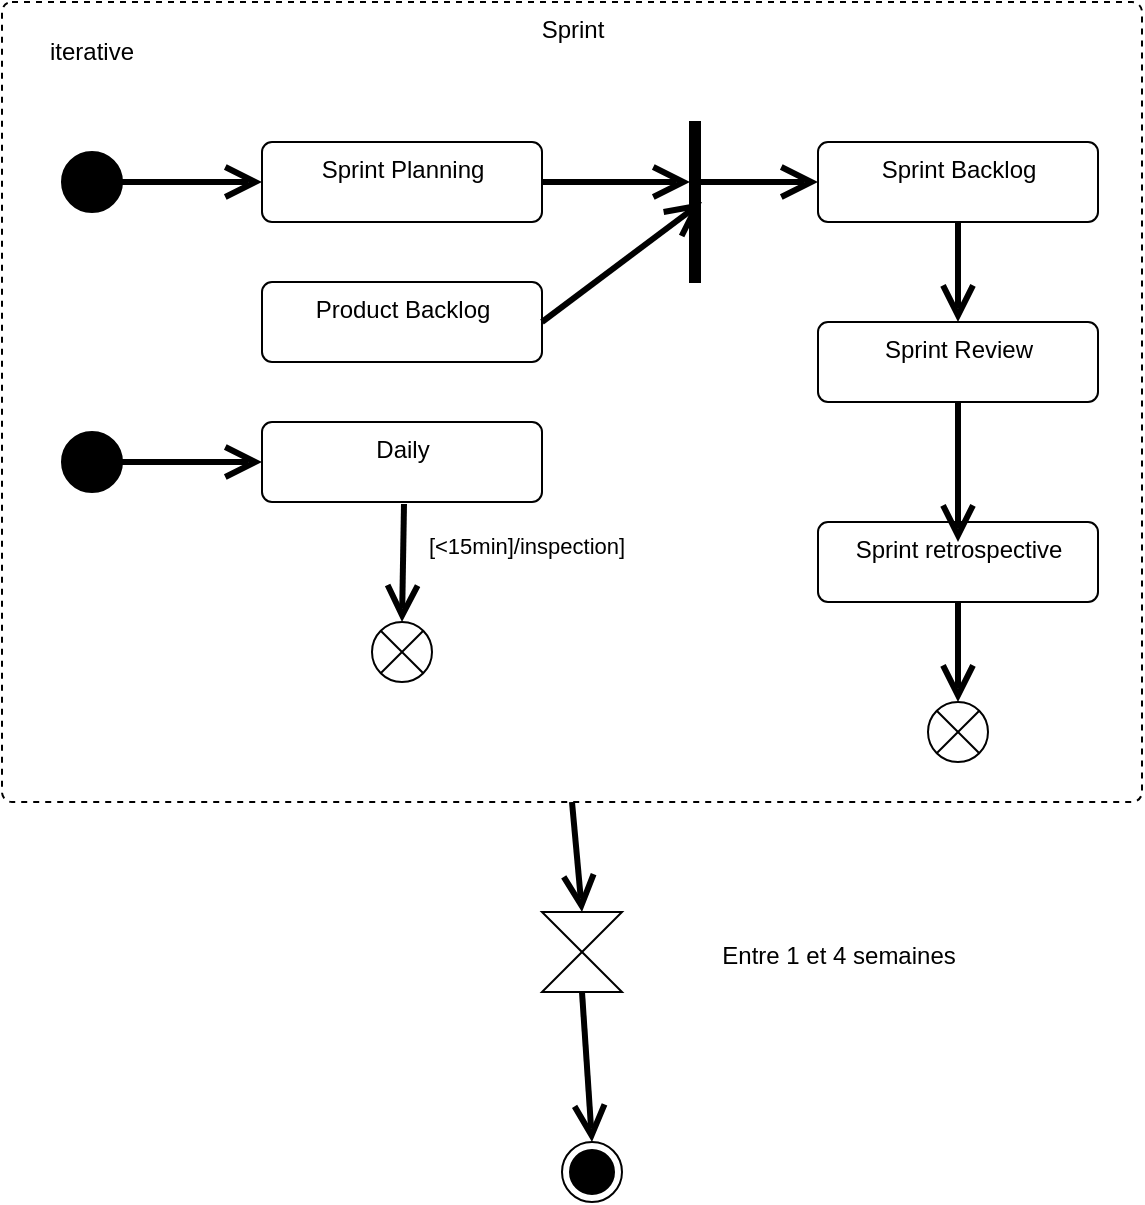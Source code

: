 <mxfile>
    <diagram id="Dcbxd2O61RJnGBtU6Lh9" name="Page-1">
        <mxGraphModel dx="772" dy="346" grid="1" gridSize="10" guides="1" tooltips="1" connect="1" arrows="1" fold="1" page="1" pageScale="1" pageWidth="827" pageHeight="1169" math="0" shadow="0">
            <root>
                <mxCell id="0"/>
                <mxCell id="1" parent="0"/>
                <mxCell id="2" value="" style="ellipse;fillColor=strokeColor;" parent="1" vertex="1">
                    <mxGeometry x="100" y="205" width="30" height="30" as="geometry"/>
                </mxCell>
                <mxCell id="4" value="Sprint Planning" style="html=1;align=center;verticalAlign=top;rounded=1;absoluteArcSize=1;arcSize=10;dashed=0;" parent="1" vertex="1">
                    <mxGeometry x="200" y="200" width="140" height="40" as="geometry"/>
                </mxCell>
                <mxCell id="9" value="Sprint Backlog" style="html=1;align=center;verticalAlign=top;rounded=1;absoluteArcSize=1;arcSize=10;dashed=0;" parent="1" vertex="1">
                    <mxGeometry x="478" y="200" width="140" height="40" as="geometry"/>
                </mxCell>
                <mxCell id="10" value="Sprint retrospective" style="html=1;align=center;verticalAlign=top;rounded=1;absoluteArcSize=1;arcSize=10;dashed=0;" parent="1" vertex="1">
                    <mxGeometry x="478" y="390" width="140" height="40" as="geometry"/>
                </mxCell>
                <mxCell id="3" value="trigger[guard]/activity" style="edgeStyle=none;html=1;endArrow=open;endSize=12;strokeWidth=3;verticalAlign=bottom;exitX=1;exitY=0.5;exitDx=0;exitDy=0;fontColor=none;noLabel=1;entryX=0;entryY=0.5;entryDx=0;entryDy=0;" parent="1" source="2" target="4" edge="1">
                    <mxGeometry x="-0.5" y="85" width="160" relative="1" as="geometry">
                        <mxPoint x="185" y="120" as="sourcePoint"/>
                        <mxPoint x="185" y="200" as="targetPoint"/>
                        <mxPoint as="offset"/>
                    </mxGeometry>
                </mxCell>
                <mxCell id="15" value="trigger[guard]/activity" style="edgeStyle=none;html=1;endArrow=open;endSize=12;strokeWidth=3;verticalAlign=bottom;exitX=0.5;exitY=1;exitDx=0;exitDy=0;fontColor=none;noLabel=1;entryX=0.5;entryY=0;entryDx=0;entryDy=0;" parent="1" source="9" target="32" edge="1">
                    <mxGeometry x="-0.5" y="85" width="160" relative="1" as="geometry">
                        <mxPoint x="195" y="130" as="sourcePoint"/>
                        <mxPoint x="195" y="210" as="targetPoint"/>
                        <mxPoint as="offset"/>
                    </mxGeometry>
                </mxCell>
                <mxCell id="17" value="trigger[guard]/activity" style="edgeStyle=none;html=1;endArrow=open;endSize=12;strokeWidth=3;verticalAlign=bottom;exitX=0.5;exitY=1;exitDx=0;exitDy=0;fontColor=none;noLabel=1;entryX=0.5;entryY=0;entryDx=0;entryDy=0;" parent="1" source="10" target="45" edge="1">
                    <mxGeometry x="-0.5" y="85" width="160" relative="1" as="geometry">
                        <mxPoint x="660" y="350" as="sourcePoint"/>
                        <mxPoint x="548" y="480" as="targetPoint"/>
                        <mxPoint as="offset"/>
                    </mxGeometry>
                </mxCell>
                <mxCell id="18" value="trigger[guard]/activity" style="edgeStyle=none;html=1;endArrow=open;endSize=12;strokeWidth=3;verticalAlign=bottom;exitX=1;exitY=0.5;exitDx=0;exitDy=0;fontColor=none;noLabel=1;" parent="1" source="4" target="34" edge="1">
                    <mxGeometry x="-0.5" y="85" width="160" relative="1" as="geometry">
                        <mxPoint x="530" y="230" as="sourcePoint"/>
                        <mxPoint x="360" y="270" as="targetPoint"/>
                        <mxPoint as="offset"/>
                    </mxGeometry>
                </mxCell>
                <mxCell id="19" value="" style="ellipse;fillColor=strokeColor;" parent="1" vertex="1">
                    <mxGeometry x="100" y="345" width="30" height="30" as="geometry"/>
                </mxCell>
                <mxCell id="20" value="trigger[guard]/activity" style="edgeStyle=none;html=1;endArrow=open;endSize=12;strokeWidth=3;verticalAlign=bottom;exitX=1;exitY=0.5;exitDx=0;exitDy=0;fontColor=none;noLabel=1;entryX=0;entryY=0.5;entryDx=0;entryDy=0;" parent="1" source="19" target="21" edge="1">
                    <mxGeometry x="-0.5" y="85" width="160" relative="1" as="geometry">
                        <mxPoint x="265" y="230" as="sourcePoint"/>
                        <mxPoint x="280" y="360" as="targetPoint"/>
                        <mxPoint as="offset"/>
                    </mxGeometry>
                </mxCell>
                <mxCell id="21" value="Daily" style="html=1;align=center;verticalAlign=top;rounded=1;absoluteArcSize=1;arcSize=10;dashed=0;" parent="1" vertex="1">
                    <mxGeometry x="200" y="340" width="140" height="40" as="geometry"/>
                </mxCell>
                <mxCell id="25" value="Sprint" style="html=1;align=center;verticalAlign=top;rounded=1;absoluteArcSize=1;arcSize=10;dashed=1;fillStyle=auto;fillColor=none;" parent="1" vertex="1">
                    <mxGeometry x="70" y="130" width="570" height="400" as="geometry"/>
                </mxCell>
                <mxCell id="26" value="trigger[guard]/activity" style="edgeStyle=none;html=1;endArrow=open;endSize=12;strokeWidth=3;verticalAlign=bottom;exitX=0.5;exitY=1;exitDx=0;exitDy=0;fontColor=none;noLabel=1;entryX=0.5;entryY=0;entryDx=0;entryDy=0;" parent="1" source="25" target="40" edge="1">
                    <mxGeometry x="-0.5" y="85" width="160" relative="1" as="geometry">
                        <mxPoint x="70" y="370" as="sourcePoint"/>
                        <mxPoint x="480" y="600" as="targetPoint"/>
                        <mxPoint as="offset"/>
                    </mxGeometry>
                </mxCell>
                <mxCell id="27" value="" style="ellipse;html=1;shape=endState;fillColor=strokeColor;fillStyle=auto;" parent="1" vertex="1">
                    <mxGeometry x="350" y="700" width="30" height="30" as="geometry"/>
                </mxCell>
                <mxCell id="30" value="[&amp;lt;15min]/inspection]" style="edgeStyle=none;html=1;endArrow=open;endSize=12;strokeWidth=3;verticalAlign=bottom;exitX=0.5;exitY=1;exitDx=0;exitDy=0;entryX=0.5;entryY=0;entryDx=0;entryDy=0;" parent="1" target="44" edge="1">
                    <mxGeometry x="-0.033" y="61" width="160" relative="1" as="geometry">
                        <mxPoint x="271" y="381" as="sourcePoint"/>
                        <mxPoint x="271" y="441" as="targetPoint"/>
                        <mxPoint as="offset"/>
                    </mxGeometry>
                </mxCell>
                <mxCell id="31" value="Entre 1 et 4 semaines" style="text;html=1;align=center;verticalAlign=middle;resizable=0;points=[];autosize=1;strokeColor=none;fillColor=none;" parent="1" vertex="1">
                    <mxGeometry x="418" y="592" width="140" height="30" as="geometry"/>
                </mxCell>
                <mxCell id="32" value="Sprint Review" style="html=1;align=center;verticalAlign=top;rounded=1;absoluteArcSize=1;arcSize=10;dashed=0;" parent="1" vertex="1">
                    <mxGeometry x="478" y="290" width="140" height="40" as="geometry"/>
                </mxCell>
                <mxCell id="33" value="trigger[guard]/activity" style="edgeStyle=none;html=1;endArrow=open;endSize=12;strokeWidth=3;verticalAlign=bottom;exitX=0.5;exitY=1;exitDx=0;exitDy=0;fontColor=none;noLabel=1;entryX=0.5;entryY=0.25;entryDx=0;entryDy=0;entryPerimeter=0;" parent="1" source="32" target="10" edge="1">
                    <mxGeometry x="-0.5" y="85" width="160" relative="1" as="geometry">
                        <mxPoint x="460" y="250" as="sourcePoint"/>
                        <mxPoint x="460" y="300" as="targetPoint"/>
                        <mxPoint as="offset"/>
                    </mxGeometry>
                </mxCell>
                <mxCell id="34" value="" style="html=1;points=[];perimeter=orthogonalPerimeter;fillColor=strokeColor;fillStyle=auto;" parent="1" vertex="1">
                    <mxGeometry x="414" y="190" width="5" height="80" as="geometry"/>
                </mxCell>
                <mxCell id="35" value="Product Backlog" style="html=1;align=center;verticalAlign=top;rounded=1;absoluteArcSize=1;arcSize=10;dashed=0;" parent="1" vertex="1">
                    <mxGeometry x="200" y="270" width="140" height="40" as="geometry"/>
                </mxCell>
                <mxCell id="37" value="trigger[guard]/activity" style="edgeStyle=none;html=1;endArrow=open;endSize=12;strokeWidth=3;verticalAlign=bottom;exitX=1;exitY=0.5;exitDx=0;exitDy=0;fontColor=none;noLabel=1;" parent="1" source="35" edge="1">
                    <mxGeometry x="-0.5" y="85" width="160" relative="1" as="geometry">
                        <mxPoint x="350" y="230" as="sourcePoint"/>
                        <mxPoint x="420" y="230" as="targetPoint"/>
                        <mxPoint as="offset"/>
                    </mxGeometry>
                </mxCell>
                <mxCell id="38" value="trigger[guard]/activity" style="edgeStyle=none;html=1;endArrow=open;endSize=12;strokeWidth=3;verticalAlign=bottom;fontColor=none;noLabel=1;entryX=0;entryY=0.5;entryDx=0;entryDy=0;" parent="1" source="34" target="9" edge="1">
                    <mxGeometry x="-0.5" y="85" width="160" relative="1" as="geometry">
                        <mxPoint x="350" y="300" as="sourcePoint"/>
                        <mxPoint x="430" y="240" as="targetPoint"/>
                        <mxPoint as="offset"/>
                    </mxGeometry>
                </mxCell>
                <mxCell id="40" value="" style="shape=collate;whiteSpace=wrap;html=1;fillStyle=auto;fillColor=none;" parent="1" vertex="1">
                    <mxGeometry x="340" y="585" width="40" height="40" as="geometry"/>
                </mxCell>
                <mxCell id="42" value="trigger[guard]/activity" style="edgeStyle=none;html=1;endArrow=open;endSize=12;strokeWidth=3;verticalAlign=bottom;exitX=0.5;exitY=1;exitDx=0;exitDy=0;fontColor=none;noLabel=1;entryX=0.5;entryY=0;entryDx=0;entryDy=0;" parent="1" source="40" target="27" edge="1">
                    <mxGeometry x="-0.5" y="85" width="160" relative="1" as="geometry">
                        <mxPoint x="460" y="660" as="sourcePoint"/>
                        <mxPoint x="460" y="730" as="targetPoint"/>
                        <mxPoint as="offset"/>
                    </mxGeometry>
                </mxCell>
                <mxCell id="43" value="iterative" style="text;html=1;strokeColor=none;fillColor=none;align=center;verticalAlign=middle;whiteSpace=wrap;rounded=0;" parent="1" vertex="1">
                    <mxGeometry x="85" y="140" width="60" height="30" as="geometry"/>
                </mxCell>
                <mxCell id="44" value="" style="shape=sumEllipse;perimeter=ellipsePerimeter;whiteSpace=wrap;html=1;backgroundOutline=1;" parent="1" vertex="1">
                    <mxGeometry x="255" y="440" width="30" height="30" as="geometry"/>
                </mxCell>
                <mxCell id="45" value="" style="shape=sumEllipse;perimeter=ellipsePerimeter;whiteSpace=wrap;html=1;backgroundOutline=1;" parent="1" vertex="1">
                    <mxGeometry x="533" y="480" width="30" height="30" as="geometry"/>
                </mxCell>
            </root>
        </mxGraphModel>
    </diagram>
</mxfile>